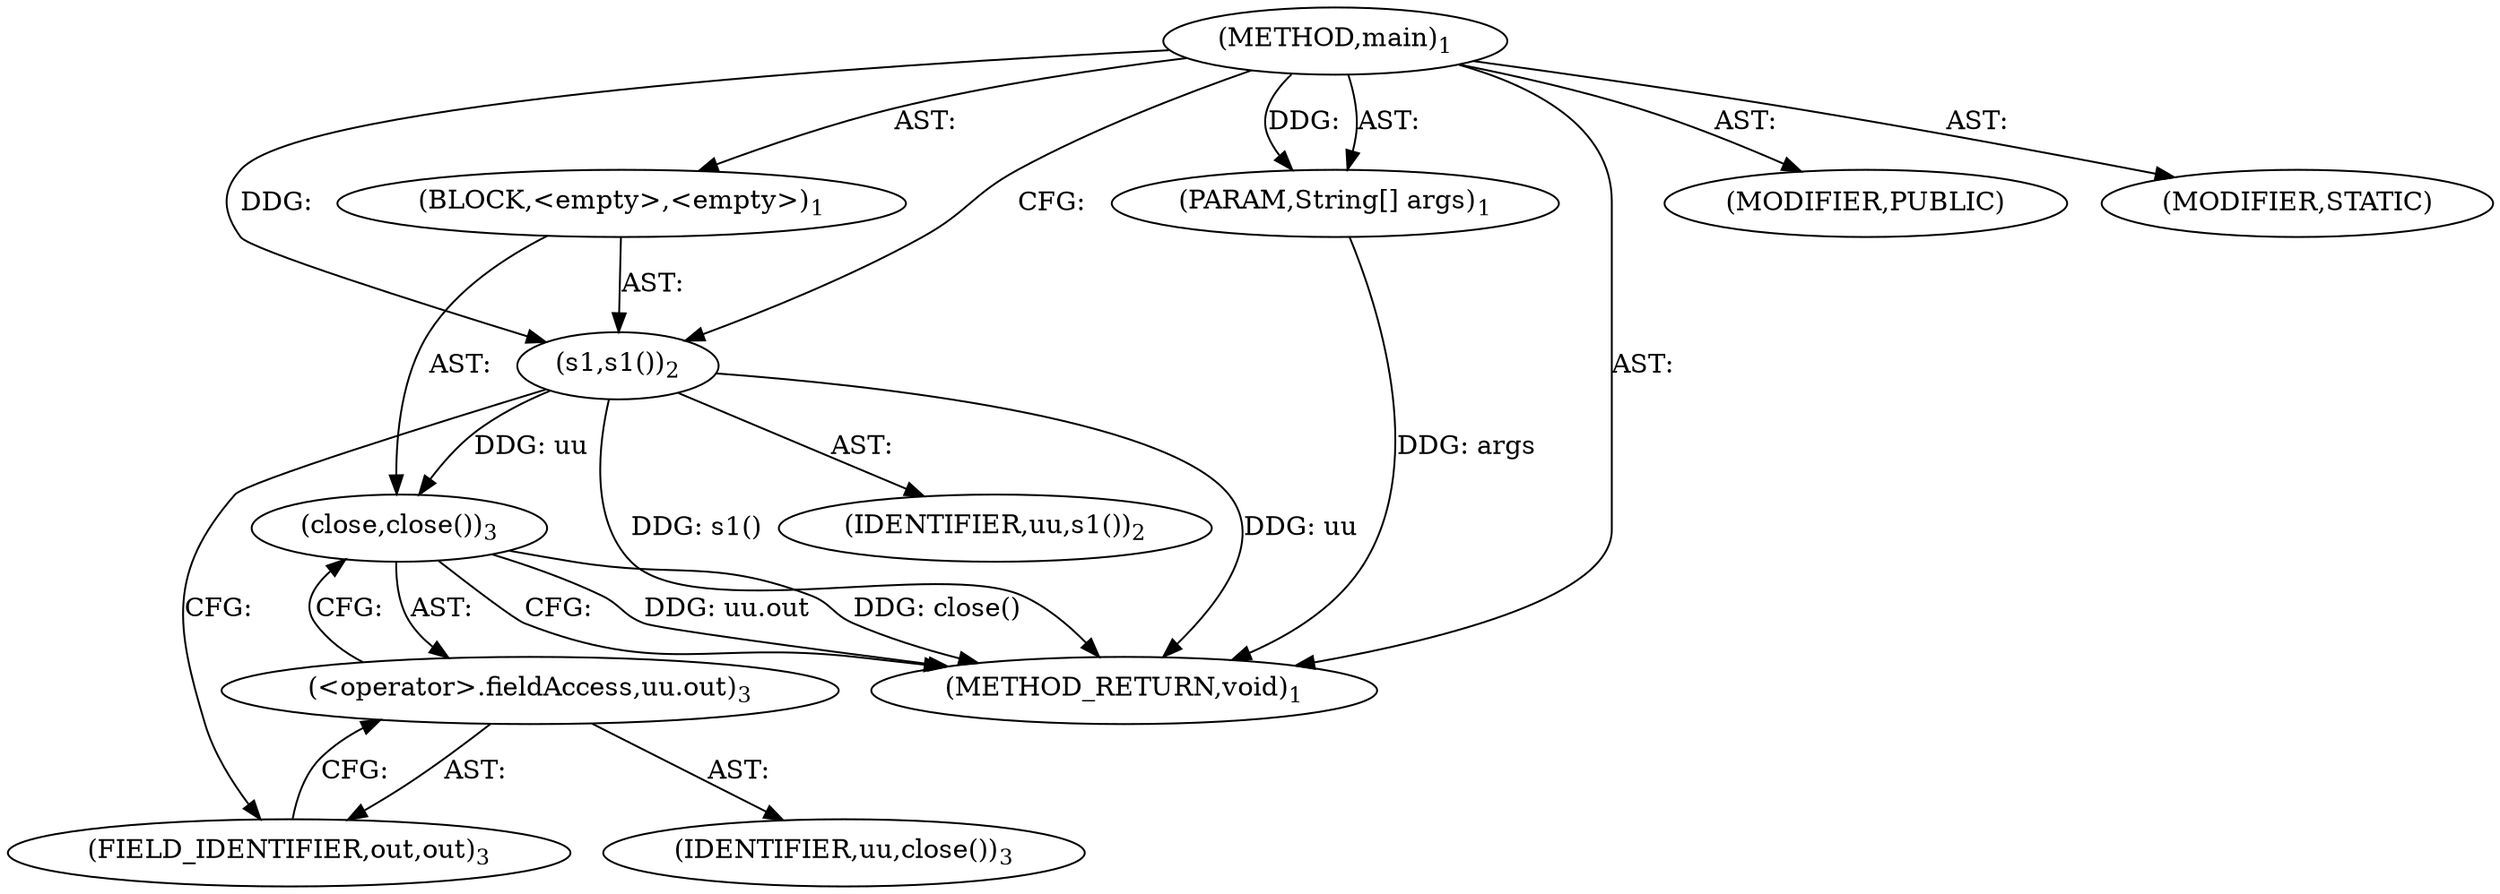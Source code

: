 digraph "main" {  
"17" [label = <(METHOD,main)<SUB>1</SUB>> ]
"18" [label = <(PARAM,String[] args)<SUB>1</SUB>> ]
"19" [label = <(BLOCK,&lt;empty&gt;,&lt;empty&gt;)<SUB>1</SUB>> ]
"20" [label = <(s1,s1())<SUB>2</SUB>> ]
"21" [label = <(IDENTIFIER,uu,s1())<SUB>2</SUB>> ]
"22" [label = <(close,close())<SUB>3</SUB>> ]
"23" [label = <(&lt;operator&gt;.fieldAccess,uu.out)<SUB>3</SUB>> ]
"24" [label = <(IDENTIFIER,uu,close())<SUB>3</SUB>> ]
"25" [label = <(FIELD_IDENTIFIER,out,out)<SUB>3</SUB>> ]
"26" [label = <(MODIFIER,PUBLIC)> ]
"27" [label = <(MODIFIER,STATIC)> ]
"28" [label = <(METHOD_RETURN,void)<SUB>1</SUB>> ]
  "17" -> "18"  [ label = "AST: "] 
  "17" -> "19"  [ label = "AST: "] 
  "17" -> "26"  [ label = "AST: "] 
  "17" -> "27"  [ label = "AST: "] 
  "17" -> "28"  [ label = "AST: "] 
  "19" -> "20"  [ label = "AST: "] 
  "19" -> "22"  [ label = "AST: "] 
  "20" -> "21"  [ label = "AST: "] 
  "22" -> "23"  [ label = "AST: "] 
  "23" -> "24"  [ label = "AST: "] 
  "23" -> "25"  [ label = "AST: "] 
  "20" -> "25"  [ label = "CFG: "] 
  "22" -> "28"  [ label = "CFG: "] 
  "23" -> "22"  [ label = "CFG: "] 
  "25" -> "23"  [ label = "CFG: "] 
  "17" -> "20"  [ label = "CFG: "] 
  "18" -> "28"  [ label = "DDG: args"] 
  "20" -> "28"  [ label = "DDG: uu"] 
  "20" -> "28"  [ label = "DDG: s1()"] 
  "22" -> "28"  [ label = "DDG: uu.out"] 
  "22" -> "28"  [ label = "DDG: close()"] 
  "17" -> "18"  [ label = "DDG: "] 
  "17" -> "20"  [ label = "DDG: "] 
  "20" -> "22"  [ label = "DDG: uu"] 
}
